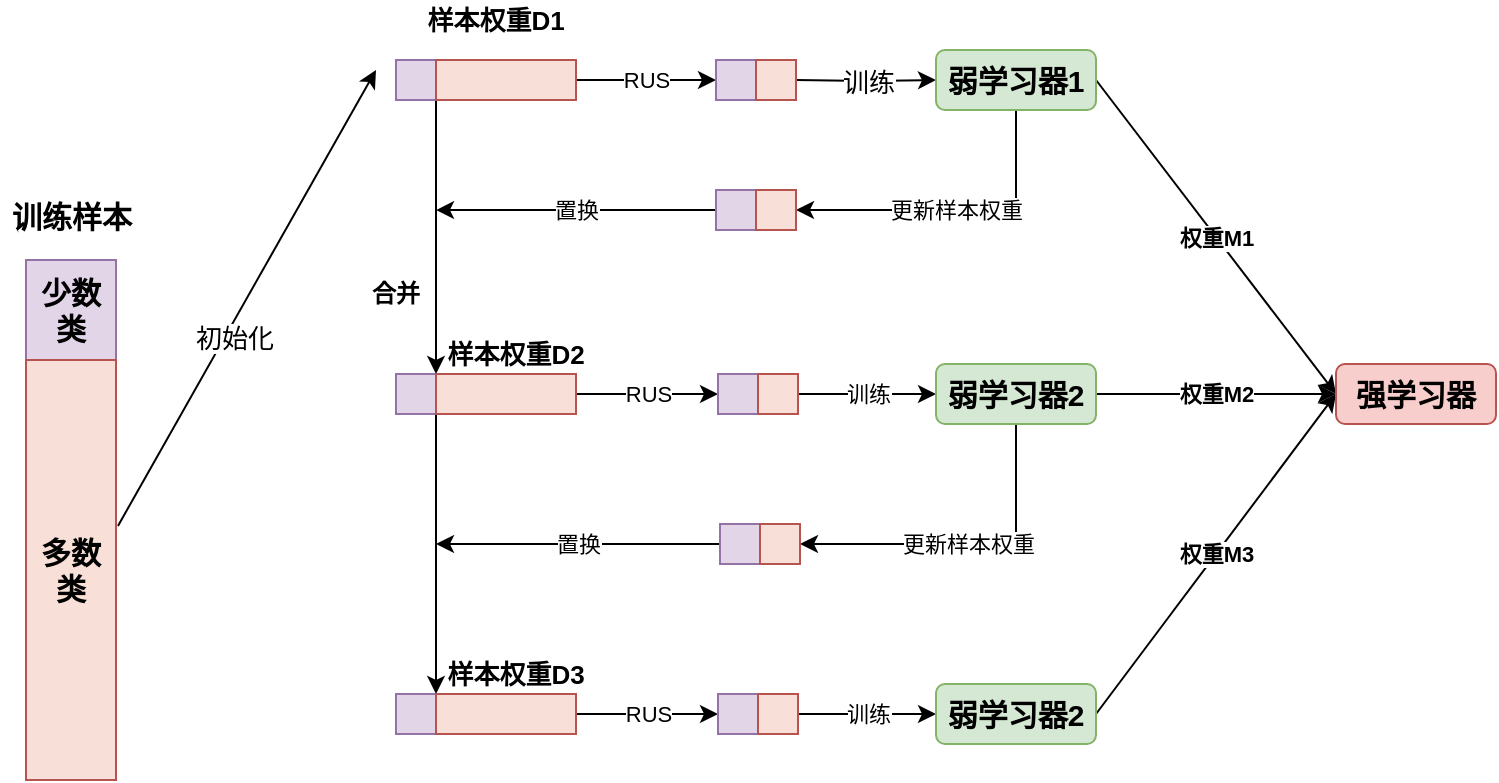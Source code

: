 <mxfile version="12.8.8" type="device"><diagram id="5kkrHRnLDr-zoF9X0Mox" name="Page-1"><mxGraphModel dx="1185" dy="636" grid="1" gridSize="10" guides="1" tooltips="1" connect="1" arrows="1" fold="1" page="1" pageScale="1" pageWidth="827" pageHeight="1169" math="0" shadow="0"><root><mxCell id="0"/><mxCell id="1" parent="0"/><mxCell id="g9_K2Z3MGJYuCKEAuIRh-1" value="少数类" style="rounded=0;whiteSpace=wrap;html=1;fillColor=#e1d5e7;strokeColor=#9673a6;fontStyle=1;fontSize=15;" parent="1" vertex="1"><mxGeometry x="25" y="310" width="45" height="50" as="geometry"/></mxCell><mxCell id="g9_K2Z3MGJYuCKEAuIRh-6" value="训练" style="edgeStyle=orthogonalEdgeStyle;rounded=0;orthogonalLoop=1;jettySize=auto;html=1;entryX=0;entryY=0.5;entryDx=0;entryDy=0;fontSize=13;" parent="1" target="g9_K2Z3MGJYuCKEAuIRh-5" edge="1"><mxGeometry relative="1" as="geometry"><mxPoint x="410" y="220" as="sourcePoint"/></mxGeometry></mxCell><mxCell id="g9_K2Z3MGJYuCKEAuIRh-3" value="" style="endArrow=classic;html=1;fontSize=15;exitX=1.022;exitY=0.395;exitDx=0;exitDy=0;entryX=0;entryY=0.5;entryDx=0;entryDy=0;exitPerimeter=0;" parent="1" source="G_vgaV7i52DwYyStKtB6-2" edge="1"><mxGeometry width="50" height="50" relative="1" as="geometry"><mxPoint x="400" y="390" as="sourcePoint"/><mxPoint x="200" y="215" as="targetPoint"/></mxGeometry></mxCell><mxCell id="g9_K2Z3MGJYuCKEAuIRh-4" value="初始化" style="text;html=1;align=center;verticalAlign=middle;resizable=0;points=[];labelBackgroundColor=#ffffff;fontSize=13;" parent="g9_K2Z3MGJYuCKEAuIRh-3" vertex="1" connectable="0"><mxGeometry x="-0.151" y="-4" relative="1" as="geometry"><mxPoint as="offset"/></mxGeometry></mxCell><mxCell id="G_vgaV7i52DwYyStKtB6-12" value="更新样本权重" style="edgeStyle=orthogonalEdgeStyle;rounded=0;orthogonalLoop=1;jettySize=auto;html=1;exitX=0.5;exitY=1;exitDx=0;exitDy=0;entryX=0.5;entryY=0;entryDx=0;entryDy=0;" parent="1" source="g9_K2Z3MGJYuCKEAuIRh-5" target="G_vgaV7i52DwYyStKtB6-11" edge="1"><mxGeometry relative="1" as="geometry"/></mxCell><mxCell id="HrM7V586s0skxJyYL3ae-28" value="&lt;b&gt;权重M1&lt;/b&gt;" style="rounded=0;orthogonalLoop=1;jettySize=auto;html=1;exitX=1;exitY=0.5;exitDx=0;exitDy=0;entryX=0;entryY=0.5;entryDx=0;entryDy=0;" edge="1" parent="1" source="g9_K2Z3MGJYuCKEAuIRh-5" target="HrM7V586s0skxJyYL3ae-27"><mxGeometry relative="1" as="geometry"/></mxCell><mxCell id="g9_K2Z3MGJYuCKEAuIRh-5" value="弱学习器1" style="rounded=1;whiteSpace=wrap;html=1;fontSize=15;fontStyle=1;fillColor=#d5e8d4;strokeColor=#82b366;" parent="1" vertex="1"><mxGeometry x="480" y="205" width="80" height="30" as="geometry"/></mxCell><mxCell id="G_vgaV7i52DwYyStKtB6-1" value="&lt;span style=&quot;font-size: 15px ; font-weight: 700&quot;&gt;训练样本&lt;/span&gt;" style="text;html=1;strokeColor=none;fillColor=none;align=center;verticalAlign=middle;whiteSpace=wrap;rounded=0;" parent="1" vertex="1"><mxGeometry x="12.5" y="280" width="70" height="15" as="geometry"/></mxCell><mxCell id="G_vgaV7i52DwYyStKtB6-2" value="多数类" style="rounded=0;whiteSpace=wrap;html=1;fillColor=#F8E0D8;strokeColor=#b85450;fontStyle=1;fontSize=15;" parent="1" vertex="1"><mxGeometry x="25" y="360" width="45" height="210" as="geometry"/></mxCell><mxCell id="G_vgaV7i52DwYyStKtB6-3" value="" style="rounded=0;whiteSpace=wrap;html=1;fillColor=#e1d5e7;strokeColor=#9673a6;fontStyle=1;fontSize=15;" parent="1" vertex="1"><mxGeometry x="210" y="210" width="20" height="20" as="geometry"/></mxCell><mxCell id="G_vgaV7i52DwYyStKtB6-9" value="RUS" style="edgeStyle=orthogonalEdgeStyle;rounded=0;orthogonalLoop=1;jettySize=auto;html=1;exitX=0.5;exitY=0;exitDx=0;exitDy=0;entryX=0;entryY=0.5;entryDx=0;entryDy=0;" parent="1" source="G_vgaV7i52DwYyStKtB6-4" target="G_vgaV7i52DwYyStKtB6-7" edge="1"><mxGeometry relative="1" as="geometry"/></mxCell><mxCell id="G_vgaV7i52DwYyStKtB6-19" style="edgeStyle=orthogonalEdgeStyle;rounded=0;orthogonalLoop=1;jettySize=auto;html=1;exitX=1;exitY=1;exitDx=0;exitDy=0;entryX=0;entryY=1;entryDx=0;entryDy=0;" parent="1" source="G_vgaV7i52DwYyStKtB6-4" target="G_vgaV7i52DwYyStKtB6-14" edge="1"><mxGeometry relative="1" as="geometry"/></mxCell><mxCell id="G_vgaV7i52DwYyStKtB6-4" value="" style="rounded=0;whiteSpace=wrap;html=1;fillColor=#F8E0D8;strokeColor=#b85450;fontStyle=1;fontSize=15;direction=south;" parent="1" vertex="1"><mxGeometry x="230" y="210" width="70" height="20" as="geometry"/></mxCell><mxCell id="G_vgaV7i52DwYyStKtB6-6" value="&lt;span style=&quot;font-size: 13px ; font-weight: 700&quot;&gt;样本权重D1&lt;/span&gt;" style="text;html=1;strokeColor=none;fillColor=none;align=center;verticalAlign=middle;whiteSpace=wrap;rounded=0;" parent="1" vertex="1"><mxGeometry x="210" y="180" width="100" height="20" as="geometry"/></mxCell><mxCell id="G_vgaV7i52DwYyStKtB6-7" value="" style="rounded=0;whiteSpace=wrap;html=1;fillColor=#e1d5e7;strokeColor=#9673a6;fontStyle=1;fontSize=15;" parent="1" vertex="1"><mxGeometry x="370" y="210" width="20" height="20" as="geometry"/></mxCell><mxCell id="G_vgaV7i52DwYyStKtB6-8" value="" style="rounded=0;whiteSpace=wrap;html=1;fillColor=#F8E0D8;strokeColor=#b85450;fontStyle=1;fontSize=15;direction=south;" parent="1" vertex="1"><mxGeometry x="390" y="210" width="20" height="20" as="geometry"/></mxCell><mxCell id="HrM7V586s0skxJyYL3ae-26" value="置换" style="edgeStyle=none;rounded=0;orthogonalLoop=1;jettySize=auto;html=1;exitX=0;exitY=0.5;exitDx=0;exitDy=0;" edge="1" parent="1" source="G_vgaV7i52DwYyStKtB6-10"><mxGeometry relative="1" as="geometry"><mxPoint x="230" y="285.034" as="targetPoint"/></mxGeometry></mxCell><mxCell id="G_vgaV7i52DwYyStKtB6-10" value="" style="rounded=0;whiteSpace=wrap;html=1;fillColor=#e1d5e7;strokeColor=#9673a6;fontStyle=1;fontSize=15;" parent="1" vertex="1"><mxGeometry x="370" y="275" width="20" height="20" as="geometry"/></mxCell><mxCell id="G_vgaV7i52DwYyStKtB6-11" value="" style="rounded=0;whiteSpace=wrap;html=1;fillColor=#F8E0D8;strokeColor=#b85450;fontStyle=1;fontSize=15;direction=south;" parent="1" vertex="1"><mxGeometry x="390" y="275" width="20" height="20" as="geometry"/></mxCell><mxCell id="G_vgaV7i52DwYyStKtB6-13" value="" style="rounded=0;whiteSpace=wrap;html=1;fillColor=#e1d5e7;strokeColor=#9673a6;fontStyle=1;fontSize=15;" parent="1" vertex="1"><mxGeometry x="210" y="367" width="20" height="20" as="geometry"/></mxCell><mxCell id="HrM7V586s0skxJyYL3ae-5" value="RUS" style="edgeStyle=orthogonalEdgeStyle;rounded=0;orthogonalLoop=1;jettySize=auto;html=1;exitX=0.5;exitY=0;exitDx=0;exitDy=0;entryX=0;entryY=0.5;entryDx=0;entryDy=0;" edge="1" parent="1" source="G_vgaV7i52DwYyStKtB6-14" target="HrM7V586s0skxJyYL3ae-3"><mxGeometry relative="1" as="geometry"/></mxCell><mxCell id="HrM7V586s0skxJyYL3ae-23" style="edgeStyle=orthogonalEdgeStyle;rounded=0;orthogonalLoop=1;jettySize=auto;html=1;exitX=1;exitY=1;exitDx=0;exitDy=0;entryX=0;entryY=1;entryDx=0;entryDy=0;" edge="1" parent="1" source="G_vgaV7i52DwYyStKtB6-14" target="HrM7V586s0skxJyYL3ae-15"><mxGeometry relative="1" as="geometry"/></mxCell><mxCell id="G_vgaV7i52DwYyStKtB6-14" value="" style="rounded=0;whiteSpace=wrap;html=1;fillColor=#F8E0D8;strokeColor=#b85450;fontStyle=1;fontSize=15;direction=south;" parent="1" vertex="1"><mxGeometry x="230" y="367" width="70" height="20" as="geometry"/></mxCell><mxCell id="G_vgaV7i52DwYyStKtB6-15" value="&lt;span style=&quot;font-size: 13px ; font-weight: 700&quot;&gt;样本权重D2&lt;/span&gt;" style="text;html=1;strokeColor=none;fillColor=none;align=center;verticalAlign=middle;whiteSpace=wrap;rounded=0;" parent="1" vertex="1"><mxGeometry x="220" y="347" width="100" height="20" as="geometry"/></mxCell><mxCell id="G_vgaV7i52DwYyStKtB6-20" value="&lt;b&gt;合并&lt;/b&gt;" style="text;html=1;strokeColor=none;fillColor=none;align=center;verticalAlign=middle;whiteSpace=wrap;rounded=0;" parent="1" vertex="1"><mxGeometry x="190" y="317" width="40" height="20" as="geometry"/></mxCell><mxCell id="HrM7V586s0skxJyYL3ae-3" value="" style="rounded=0;whiteSpace=wrap;html=1;fillColor=#e1d5e7;strokeColor=#9673a6;fontStyle=1;fontSize=15;" vertex="1" parent="1"><mxGeometry x="371" y="367" width="20" height="20" as="geometry"/></mxCell><mxCell id="HrM7V586s0skxJyYL3ae-9" value="训练" style="edgeStyle=orthogonalEdgeStyle;rounded=0;orthogonalLoop=1;jettySize=auto;html=1;exitX=0.5;exitY=0;exitDx=0;exitDy=0;" edge="1" parent="1" source="HrM7V586s0skxJyYL3ae-4" target="HrM7V586s0skxJyYL3ae-6"><mxGeometry relative="1" as="geometry"/></mxCell><mxCell id="HrM7V586s0skxJyYL3ae-4" value="" style="rounded=0;whiteSpace=wrap;html=1;fillColor=#F8E0D8;strokeColor=#b85450;fontStyle=1;fontSize=15;direction=south;" vertex="1" parent="1"><mxGeometry x="391" y="367" width="20" height="20" as="geometry"/></mxCell><mxCell id="HrM7V586s0skxJyYL3ae-22" value="更新样本权重" style="edgeStyle=orthogonalEdgeStyle;rounded=0;orthogonalLoop=1;jettySize=auto;html=1;exitX=0.5;exitY=1;exitDx=0;exitDy=0;entryX=0.5;entryY=0;entryDx=0;entryDy=0;" edge="1" parent="1" source="HrM7V586s0skxJyYL3ae-6" target="HrM7V586s0skxJyYL3ae-12"><mxGeometry relative="1" as="geometry"/></mxCell><mxCell id="HrM7V586s0skxJyYL3ae-29" value="&lt;b&gt;权重M2&lt;/b&gt;" style="rounded=0;orthogonalLoop=1;jettySize=auto;html=1;exitX=1;exitY=0.5;exitDx=0;exitDy=0;" edge="1" parent="1" source="HrM7V586s0skxJyYL3ae-6" target="HrM7V586s0skxJyYL3ae-27"><mxGeometry relative="1" as="geometry"/></mxCell><mxCell id="HrM7V586s0skxJyYL3ae-6" value="弱学习器2" style="rounded=1;whiteSpace=wrap;html=1;fontSize=15;fontStyle=1;fillColor=#d5e8d4;strokeColor=#82b366;" vertex="1" parent="1"><mxGeometry x="480" y="362" width="80" height="30" as="geometry"/></mxCell><mxCell id="HrM7V586s0skxJyYL3ae-25" value="置换" style="rounded=0;orthogonalLoop=1;jettySize=auto;html=1;exitX=0;exitY=0.5;exitDx=0;exitDy=0;" edge="1" parent="1" source="HrM7V586s0skxJyYL3ae-11"><mxGeometry relative="1" as="geometry"><mxPoint x="230" y="452" as="targetPoint"/></mxGeometry></mxCell><mxCell id="HrM7V586s0skxJyYL3ae-11" value="" style="rounded=0;whiteSpace=wrap;html=1;fillColor=#e1d5e7;strokeColor=#9673a6;fontStyle=1;fontSize=15;" vertex="1" parent="1"><mxGeometry x="372" y="442" width="20" height="20" as="geometry"/></mxCell><mxCell id="HrM7V586s0skxJyYL3ae-12" value="" style="rounded=0;whiteSpace=wrap;html=1;fillColor=#F8E0D8;strokeColor=#b85450;fontStyle=1;fontSize=15;direction=south;" vertex="1" parent="1"><mxGeometry x="392" y="442" width="20" height="20" as="geometry"/></mxCell><mxCell id="HrM7V586s0skxJyYL3ae-13" value="" style="rounded=0;whiteSpace=wrap;html=1;fillColor=#e1d5e7;strokeColor=#9673a6;fontStyle=1;fontSize=15;" vertex="1" parent="1"><mxGeometry x="210" y="527" width="20" height="20" as="geometry"/></mxCell><mxCell id="HrM7V586s0skxJyYL3ae-14" value="RUS" style="edgeStyle=orthogonalEdgeStyle;rounded=0;orthogonalLoop=1;jettySize=auto;html=1;exitX=0.5;exitY=0;exitDx=0;exitDy=0;entryX=0;entryY=0.5;entryDx=0;entryDy=0;" edge="1" parent="1" source="HrM7V586s0skxJyYL3ae-15" target="HrM7V586s0skxJyYL3ae-18"><mxGeometry relative="1" as="geometry"/></mxCell><mxCell id="HrM7V586s0skxJyYL3ae-15" value="" style="rounded=0;whiteSpace=wrap;html=1;fillColor=#F8E0D8;strokeColor=#b85450;fontStyle=1;fontSize=15;direction=south;" vertex="1" parent="1"><mxGeometry x="230" y="527" width="70" height="20" as="geometry"/></mxCell><mxCell id="HrM7V586s0skxJyYL3ae-16" value="&lt;span style=&quot;font-size: 13px ; font-weight: 700&quot;&gt;样本权重D3&lt;/span&gt;" style="text;html=1;strokeColor=none;fillColor=none;align=center;verticalAlign=middle;whiteSpace=wrap;rounded=0;" vertex="1" parent="1"><mxGeometry x="220" y="507" width="100" height="20" as="geometry"/></mxCell><mxCell id="HrM7V586s0skxJyYL3ae-18" value="" style="rounded=0;whiteSpace=wrap;html=1;fillColor=#e1d5e7;strokeColor=#9673a6;fontStyle=1;fontSize=15;" vertex="1" parent="1"><mxGeometry x="371" y="527" width="20" height="20" as="geometry"/></mxCell><mxCell id="HrM7V586s0skxJyYL3ae-19" value="训练" style="edgeStyle=orthogonalEdgeStyle;rounded=0;orthogonalLoop=1;jettySize=auto;html=1;exitX=0.5;exitY=0;exitDx=0;exitDy=0;" edge="1" parent="1" source="HrM7V586s0skxJyYL3ae-20" target="HrM7V586s0skxJyYL3ae-21"><mxGeometry relative="1" as="geometry"/></mxCell><mxCell id="HrM7V586s0skxJyYL3ae-20" value="" style="rounded=0;whiteSpace=wrap;html=1;fillColor=#F8E0D8;strokeColor=#b85450;fontStyle=1;fontSize=15;direction=south;" vertex="1" parent="1"><mxGeometry x="391" y="527" width="20" height="20" as="geometry"/></mxCell><mxCell id="HrM7V586s0skxJyYL3ae-30" value="&lt;b&gt;权重M3&lt;/b&gt;" style="edgeStyle=none;rounded=0;orthogonalLoop=1;jettySize=auto;html=1;exitX=1;exitY=0.5;exitDx=0;exitDy=0;entryX=0;entryY=0.5;entryDx=0;entryDy=0;" edge="1" parent="1" source="HrM7V586s0skxJyYL3ae-21" target="HrM7V586s0skxJyYL3ae-27"><mxGeometry relative="1" as="geometry"/></mxCell><mxCell id="HrM7V586s0skxJyYL3ae-21" value="弱学习器2" style="rounded=1;whiteSpace=wrap;html=1;fontSize=15;fontStyle=1;fillColor=#d5e8d4;strokeColor=#82b366;" vertex="1" parent="1"><mxGeometry x="480" y="522" width="80" height="30" as="geometry"/></mxCell><mxCell id="HrM7V586s0skxJyYL3ae-27" value="强学习器" style="rounded=1;whiteSpace=wrap;html=1;fontSize=15;fontStyle=1;fillColor=#f8cecc;strokeColor=#b85450;" vertex="1" parent="1"><mxGeometry x="680" y="362" width="80" height="30" as="geometry"/></mxCell></root></mxGraphModel></diagram></mxfile>